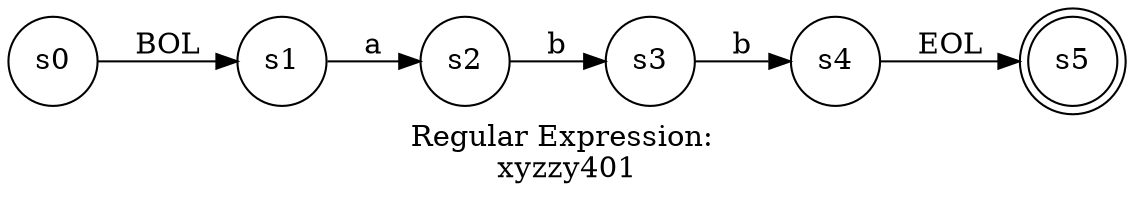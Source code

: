 digraph finite_state_machine {
	label="Regular Expression: \nxyzzy401";
	rankdir=LR;
	size="8,5"
	node [shape = doublecircle]; s5;
	node [shape = circle];
	s0 -> s1 [ label = "BOL" ];
	s1 -> s2 [ label = "a" ];
	s2 -> s3 [ label = "b" ];
	s3 -> s4 [ label = "b" ];
	s4 -> s5 [ label = "EOL" ];
}
